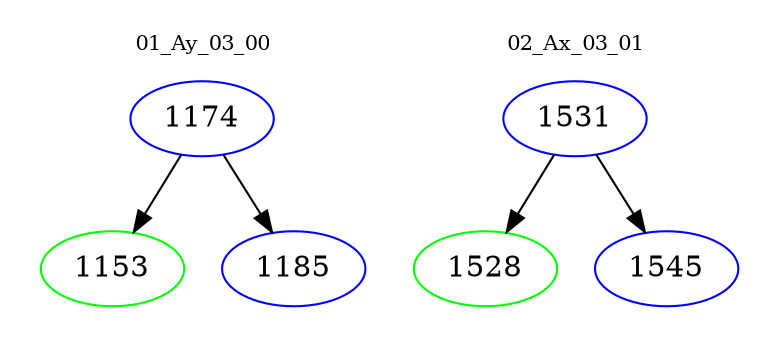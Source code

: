 digraph{
subgraph cluster_0 {
color = white
label = "01_Ay_03_00";
fontsize=10;
T0_1174 [label="1174", color="blue"]
T0_1174 -> T0_1153 [color="black"]
T0_1153 [label="1153", color="green"]
T0_1174 -> T0_1185 [color="black"]
T0_1185 [label="1185", color="blue"]
}
subgraph cluster_1 {
color = white
label = "02_Ax_03_01";
fontsize=10;
T1_1531 [label="1531", color="blue"]
T1_1531 -> T1_1528 [color="black"]
T1_1528 [label="1528", color="green"]
T1_1531 -> T1_1545 [color="black"]
T1_1545 [label="1545", color="blue"]
}
}
